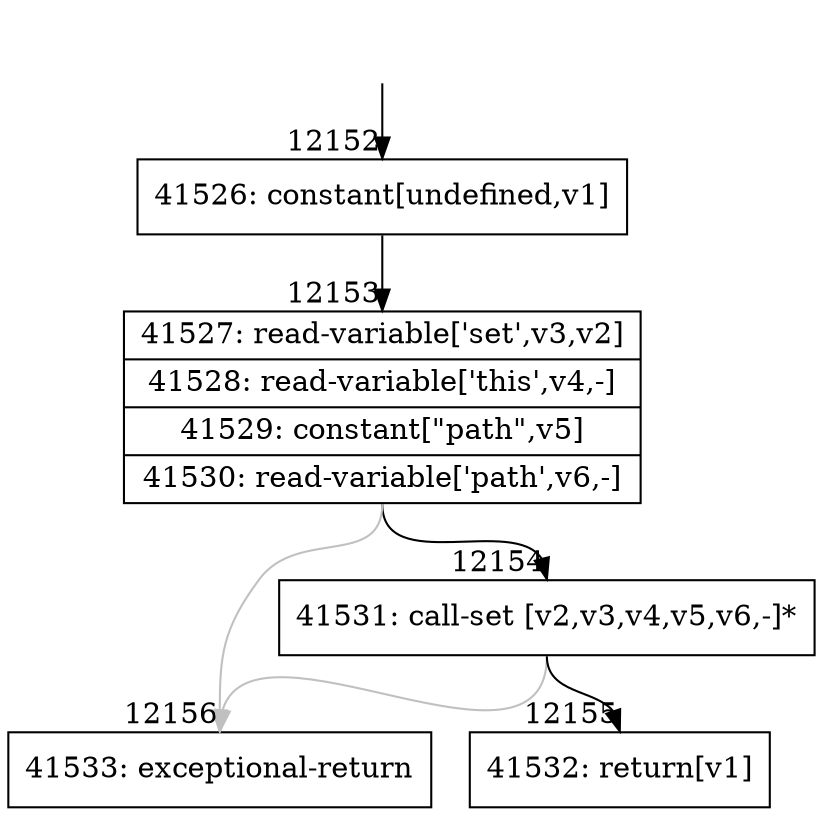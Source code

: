 digraph {
rankdir="TD"
BB_entry1001[shape=none,label=""];
BB_entry1001 -> BB12152 [tailport=s, headport=n, headlabel="    12152"]
BB12152 [shape=record label="{41526: constant[undefined,v1]}" ] 
BB12152 -> BB12153 [tailport=s, headport=n, headlabel="      12153"]
BB12153 [shape=record label="{41527: read-variable['set',v3,v2]|41528: read-variable['this',v4,-]|41529: constant[\"path\",v5]|41530: read-variable['path',v6,-]}" ] 
BB12153 -> BB12154 [tailport=s, headport=n, headlabel="      12154"]
BB12153 -> BB12156 [tailport=s, headport=n, color=gray, headlabel="      12156"]
BB12154 [shape=record label="{41531: call-set [v2,v3,v4,v5,v6,-]*}" ] 
BB12154 -> BB12155 [tailport=s, headport=n, headlabel="      12155"]
BB12154 -> BB12156 [tailport=s, headport=n, color=gray]
BB12155 [shape=record label="{41532: return[v1]}" ] 
BB12156 [shape=record label="{41533: exceptional-return}" ] 
//#$~ 22353
}
